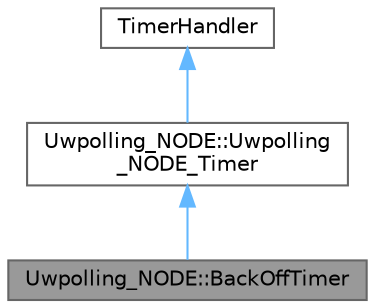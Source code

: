 digraph "Uwpolling_NODE::BackOffTimer"
{
 // LATEX_PDF_SIZE
  bgcolor="transparent";
  edge [fontname=Helvetica,fontsize=10,labelfontname=Helvetica,labelfontsize=10];
  node [fontname=Helvetica,fontsize=10,shape=box,height=0.2,width=0.4];
  Node1 [id="Node000001",label="Uwpolling_NODE::BackOffTimer",height=0.2,width=0.4,color="gray40", fillcolor="grey60", style="filled", fontcolor="black",tooltip="Class (inherited from Uwpolling_NODE_Timer) used to handle the time of backoff of the node before tra..."];
  Node2 -> Node1 [id="edge1_Node000001_Node000002",dir="back",color="steelblue1",style="solid",tooltip=" "];
  Node2 [id="Node000002",label="Uwpolling_NODE::Uwpolling\l_NODE_Timer",height=0.2,width=0.4,color="gray40", fillcolor="white", style="filled",URL="$classUwpolling__NODE_1_1Uwpolling__NODE__Timer.html",tooltip="Class that describes the timer in the AUV."];
  Node3 -> Node2 [id="edge2_Node000002_Node000003",dir="back",color="steelblue1",style="solid",tooltip=" "];
  Node3 [id="Node000003",label="TimerHandler",height=0.2,width=0.4,color="gray40", fillcolor="white", style="filled",tooltip=" "];
}
